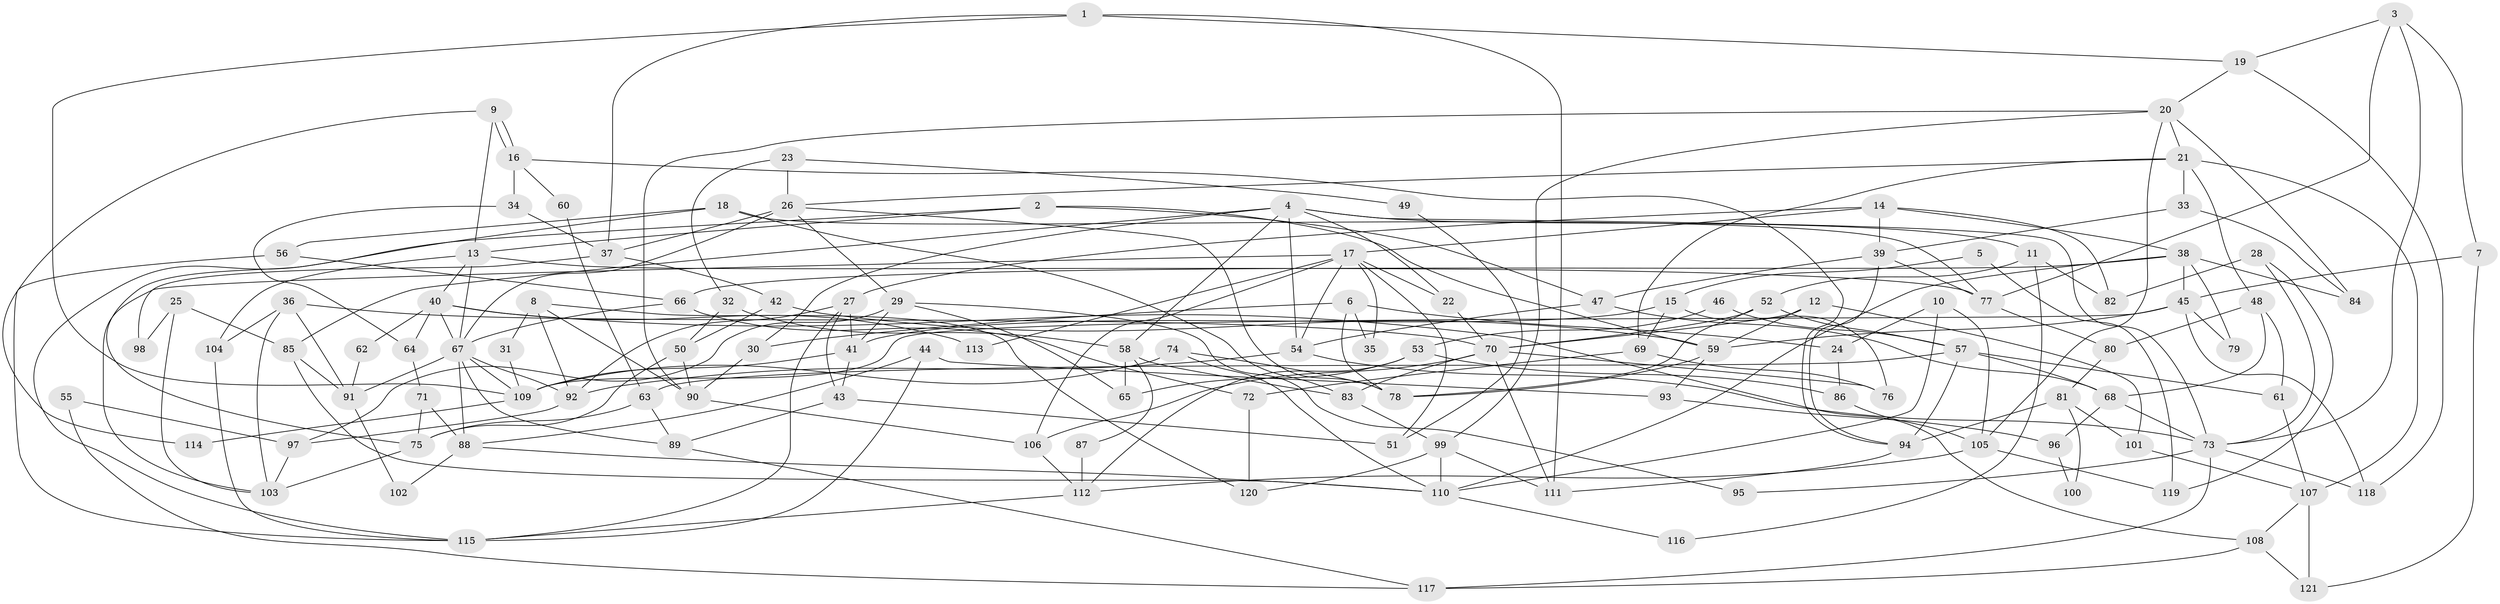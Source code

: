// Generated by graph-tools (version 1.1) at 2025/49/03/09/25 04:49:21]
// undirected, 121 vertices, 242 edges
graph export_dot {
graph [start="1"]
  node [color=gray90,style=filled];
  1;
  2;
  3;
  4;
  5;
  6;
  7;
  8;
  9;
  10;
  11;
  12;
  13;
  14;
  15;
  16;
  17;
  18;
  19;
  20;
  21;
  22;
  23;
  24;
  25;
  26;
  27;
  28;
  29;
  30;
  31;
  32;
  33;
  34;
  35;
  36;
  37;
  38;
  39;
  40;
  41;
  42;
  43;
  44;
  45;
  46;
  47;
  48;
  49;
  50;
  51;
  52;
  53;
  54;
  55;
  56;
  57;
  58;
  59;
  60;
  61;
  62;
  63;
  64;
  65;
  66;
  67;
  68;
  69;
  70;
  71;
  72;
  73;
  74;
  75;
  76;
  77;
  78;
  79;
  80;
  81;
  82;
  83;
  84;
  85;
  86;
  87;
  88;
  89;
  90;
  91;
  92;
  93;
  94;
  95;
  96;
  97;
  98;
  99;
  100;
  101;
  102;
  103;
  104;
  105;
  106;
  107;
  108;
  109;
  110;
  111;
  112;
  113;
  114;
  115;
  116;
  117;
  118;
  119;
  120;
  121;
  1 -- 109;
  1 -- 19;
  1 -- 37;
  1 -- 111;
  2 -- 115;
  2 -- 47;
  2 -- 13;
  2 -- 59;
  3 -- 73;
  3 -- 7;
  3 -- 19;
  3 -- 77;
  4 -- 22;
  4 -- 54;
  4 -- 11;
  4 -- 30;
  4 -- 58;
  4 -- 73;
  4 -- 85;
  5 -- 119;
  5 -- 15;
  6 -- 30;
  6 -- 78;
  6 -- 24;
  6 -- 35;
  7 -- 45;
  7 -- 121;
  8 -- 92;
  8 -- 90;
  8 -- 31;
  8 -- 120;
  9 -- 16;
  9 -- 16;
  9 -- 13;
  9 -- 114;
  10 -- 105;
  10 -- 110;
  10 -- 24;
  11 -- 52;
  11 -- 82;
  11 -- 116;
  12 -- 59;
  12 -- 101;
  12 -- 70;
  13 -- 77;
  13 -- 40;
  13 -- 67;
  13 -- 104;
  14 -- 39;
  14 -- 27;
  14 -- 17;
  14 -- 38;
  14 -- 82;
  15 -- 41;
  15 -- 69;
  15 -- 76;
  16 -- 34;
  16 -- 60;
  16 -- 94;
  17 -- 106;
  17 -- 22;
  17 -- 35;
  17 -- 51;
  17 -- 54;
  17 -- 103;
  17 -- 113;
  18 -- 75;
  18 -- 77;
  18 -- 56;
  18 -- 83;
  19 -- 118;
  19 -- 20;
  20 -- 99;
  20 -- 21;
  20 -- 84;
  20 -- 90;
  20 -- 105;
  21 -- 33;
  21 -- 26;
  21 -- 48;
  21 -- 69;
  21 -- 107;
  22 -- 70;
  23 -- 26;
  23 -- 32;
  23 -- 49;
  24 -- 86;
  25 -- 85;
  25 -- 103;
  25 -- 98;
  26 -- 67;
  26 -- 29;
  26 -- 37;
  26 -- 78;
  27 -- 115;
  27 -- 92;
  27 -- 41;
  27 -- 43;
  28 -- 73;
  28 -- 82;
  28 -- 119;
  29 -- 41;
  29 -- 65;
  29 -- 95;
  29 -- 97;
  30 -- 90;
  31 -- 109;
  32 -- 58;
  32 -- 50;
  33 -- 84;
  33 -- 39;
  34 -- 37;
  34 -- 64;
  36 -- 91;
  36 -- 70;
  36 -- 103;
  36 -- 104;
  37 -- 42;
  37 -- 98;
  38 -- 110;
  38 -- 45;
  38 -- 66;
  38 -- 79;
  38 -- 84;
  39 -- 47;
  39 -- 94;
  39 -- 77;
  40 -- 67;
  40 -- 62;
  40 -- 64;
  40 -- 108;
  40 -- 113;
  41 -- 109;
  41 -- 43;
  42 -- 59;
  42 -- 50;
  43 -- 51;
  43 -- 89;
  44 -- 115;
  44 -- 88;
  44 -- 93;
  45 -- 59;
  45 -- 79;
  45 -- 109;
  45 -- 118;
  46 -- 57;
  46 -- 53;
  47 -- 54;
  47 -- 68;
  48 -- 61;
  48 -- 68;
  48 -- 80;
  49 -- 51;
  50 -- 75;
  50 -- 90;
  52 -- 57;
  52 -- 70;
  52 -- 78;
  53 -- 65;
  53 -- 86;
  53 -- 112;
  54 -- 92;
  54 -- 73;
  55 -- 97;
  55 -- 117;
  56 -- 115;
  56 -- 66;
  57 -- 94;
  57 -- 68;
  57 -- 61;
  57 -- 63;
  58 -- 83;
  58 -- 65;
  58 -- 87;
  59 -- 78;
  59 -- 93;
  60 -- 63;
  61 -- 107;
  62 -- 91;
  63 -- 89;
  63 -- 75;
  64 -- 71;
  66 -- 67;
  66 -- 72;
  67 -- 88;
  67 -- 89;
  67 -- 91;
  67 -- 92;
  67 -- 109;
  68 -- 73;
  68 -- 96;
  69 -- 72;
  69 -- 76;
  70 -- 76;
  70 -- 83;
  70 -- 106;
  70 -- 111;
  71 -- 88;
  71 -- 75;
  72 -- 120;
  73 -- 95;
  73 -- 117;
  73 -- 118;
  74 -- 109;
  74 -- 78;
  74 -- 110;
  75 -- 103;
  77 -- 80;
  80 -- 81;
  81 -- 94;
  81 -- 100;
  81 -- 101;
  83 -- 99;
  85 -- 110;
  85 -- 91;
  86 -- 105;
  87 -- 112;
  88 -- 110;
  88 -- 102;
  89 -- 117;
  90 -- 106;
  91 -- 102;
  92 -- 97;
  93 -- 96;
  94 -- 111;
  96 -- 100;
  97 -- 103;
  99 -- 111;
  99 -- 110;
  99 -- 120;
  101 -- 107;
  104 -- 115;
  105 -- 112;
  105 -- 119;
  106 -- 112;
  107 -- 108;
  107 -- 121;
  108 -- 117;
  108 -- 121;
  109 -- 114;
  110 -- 116;
  112 -- 115;
}
